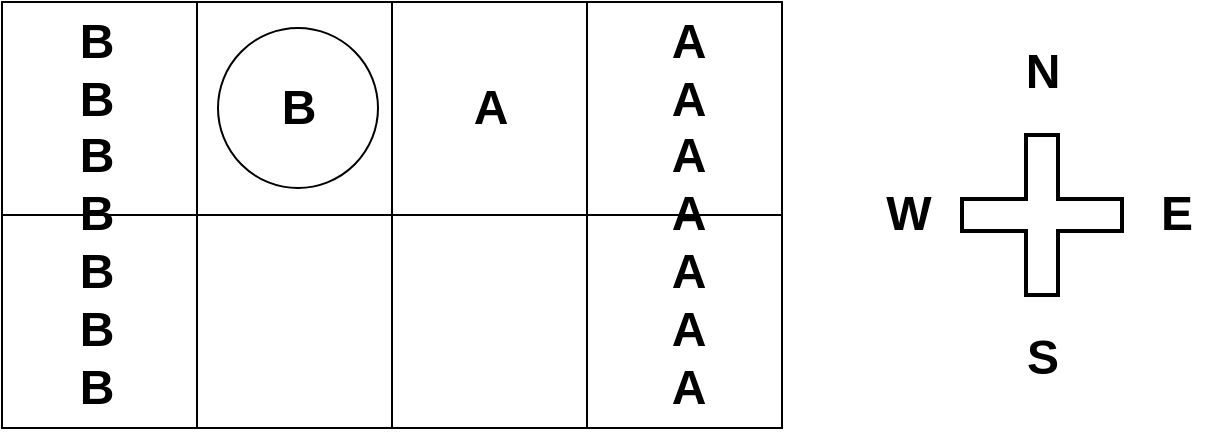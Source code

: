 <mxfile version="14.4.3" type="device"><diagram id="1R0q_weNOc1oNJktvdJv" name="Page-1"><mxGraphModel dx="1088" dy="968" grid="0" gridSize="10" guides="1" tooltips="1" connect="1" arrows="1" fold="1" page="1" pageScale="1" pageWidth="850" pageHeight="1100" math="0" shadow="0"><root><mxCell id="0"/><mxCell id="1" parent="0"/><mxCell id="e20-iRUjIehFlvLgjqa4-1" value="" style="rounded=0;whiteSpace=wrap;html=1;" vertex="1" parent="1"><mxGeometry x="81" y="354" width="390" height="213" as="geometry"/></mxCell><mxCell id="e20-iRUjIehFlvLgjqa4-2" value="" style="endArrow=none;html=1;entryX=0.75;entryY=0;entryDx=0;entryDy=0;exitX=0.75;exitY=1;exitDx=0;exitDy=0;" edge="1" parent="1" source="e20-iRUjIehFlvLgjqa4-1" target="e20-iRUjIehFlvLgjqa4-1"><mxGeometry width="50" height="50" relative="1" as="geometry"><mxPoint x="399" y="518" as="sourcePoint"/><mxPoint x="449" y="468" as="targetPoint"/></mxGeometry></mxCell><mxCell id="e20-iRUjIehFlvLgjqa4-3" value="" style="endArrow=none;html=1;entryX=0.25;entryY=0;entryDx=0;entryDy=0;exitX=0.25;exitY=1;exitDx=0;exitDy=0;" edge="1" parent="1" source="e20-iRUjIehFlvLgjqa4-1" target="e20-iRUjIehFlvLgjqa4-1"><mxGeometry width="50" height="50" relative="1" as="geometry"><mxPoint x="399" y="518" as="sourcePoint"/><mxPoint x="449" y="468" as="targetPoint"/></mxGeometry></mxCell><mxCell id="e20-iRUjIehFlvLgjqa4-4" value="" style="endArrow=none;html=1;entryX=0.5;entryY=0;entryDx=0;entryDy=0;exitX=0.5;exitY=1;exitDx=0;exitDy=0;" edge="1" parent="1" source="e20-iRUjIehFlvLgjqa4-1" target="e20-iRUjIehFlvLgjqa4-1"><mxGeometry width="50" height="50" relative="1" as="geometry"><mxPoint x="399" y="518" as="sourcePoint"/><mxPoint x="449" y="468" as="targetPoint"/></mxGeometry></mxCell><mxCell id="e20-iRUjIehFlvLgjqa4-6" value="" style="endArrow=none;html=1;exitX=0;exitY=0.5;exitDx=0;exitDy=0;entryX=1;entryY=0.5;entryDx=0;entryDy=0;" edge="1" parent="1" source="e20-iRUjIehFlvLgjqa4-1" target="e20-iRUjIehFlvLgjqa4-1"><mxGeometry width="50" height="50" relative="1" as="geometry"><mxPoint x="399" y="518" as="sourcePoint"/><mxPoint x="449" y="468" as="targetPoint"/></mxGeometry></mxCell><mxCell id="e20-iRUjIehFlvLgjqa4-7" value="A A A A A A A" style="text;strokeColor=none;fillColor=none;html=1;fontSize=24;fontStyle=1;verticalAlign=middle;align=center;rotation=90;horizontal=0;whiteSpace=wrap;" vertex="1" parent="1"><mxGeometry x="322" y="448.99" width="205.25" height="23" as="geometry"/></mxCell><mxCell id="e20-iRUjIehFlvLgjqa4-10" value="B B B B B B B" style="text;strokeColor=none;fillColor=none;html=1;fontSize=24;fontStyle=1;verticalAlign=middle;align=center;rotation=90;horizontal=0;whiteSpace=wrap;" vertex="1" parent="1"><mxGeometry x="25.995" y="448.995" width="205.25" height="23" as="geometry"/></mxCell><mxCell id="e20-iRUjIehFlvLgjqa4-11" value="B" style="text;strokeColor=none;fillColor=none;html=1;fontSize=24;fontStyle=1;verticalAlign=middle;align=center;" vertex="1" parent="1"><mxGeometry x="208" y="387" width="42" height="40" as="geometry"/></mxCell><mxCell id="e20-iRUjIehFlvLgjqa4-12" value="A" style="text;strokeColor=none;fillColor=none;html=1;fontSize=24;fontStyle=1;verticalAlign=middle;align=center;" vertex="1" parent="1"><mxGeometry x="304" y="387" width="42" height="40" as="geometry"/></mxCell><mxCell id="e20-iRUjIehFlvLgjqa4-13" value="" style="ellipse;whiteSpace=wrap;html=1;aspect=fixed;fillColor=none;" vertex="1" parent="1"><mxGeometry x="189" y="367" width="80" height="80" as="geometry"/></mxCell><mxCell id="e20-iRUjIehFlvLgjqa4-16" value="" style="shape=cross;whiteSpace=wrap;html=1;strokeWidth=2;" vertex="1" parent="1"><mxGeometry x="561" y="420.5" width="80" height="80" as="geometry"/></mxCell><mxCell id="e20-iRUjIehFlvLgjqa4-20" value="N" style="text;strokeColor=none;fillColor=none;html=1;fontSize=24;fontStyle=1;verticalAlign=middle;align=center;opacity=0;" vertex="1" parent="1"><mxGeometry x="582" y="370" width="38" height="37" as="geometry"/></mxCell><mxCell id="e20-iRUjIehFlvLgjqa4-21" value="E" style="text;strokeColor=none;fillColor=none;html=1;fontSize=24;fontStyle=1;verticalAlign=middle;align=center;opacity=0;" vertex="1" parent="1"><mxGeometry x="649" y="441.99" width="38" height="37" as="geometry"/></mxCell><mxCell id="e20-iRUjIehFlvLgjqa4-22" value="S" style="text;strokeColor=none;fillColor=none;html=1;fontSize=24;fontStyle=1;verticalAlign=middle;align=center;opacity=0;" vertex="1" parent="1"><mxGeometry x="582" y="513" width="38" height="37" as="geometry"/></mxCell><mxCell id="e20-iRUjIehFlvLgjqa4-23" value="W" style="text;strokeColor=none;fillColor=none;html=1;fontSize=24;fontStyle=1;verticalAlign=middle;align=center;opacity=0;" vertex="1" parent="1"><mxGeometry x="515" y="441.99" width="38" height="37" as="geometry"/></mxCell></root></mxGraphModel></diagram></mxfile>